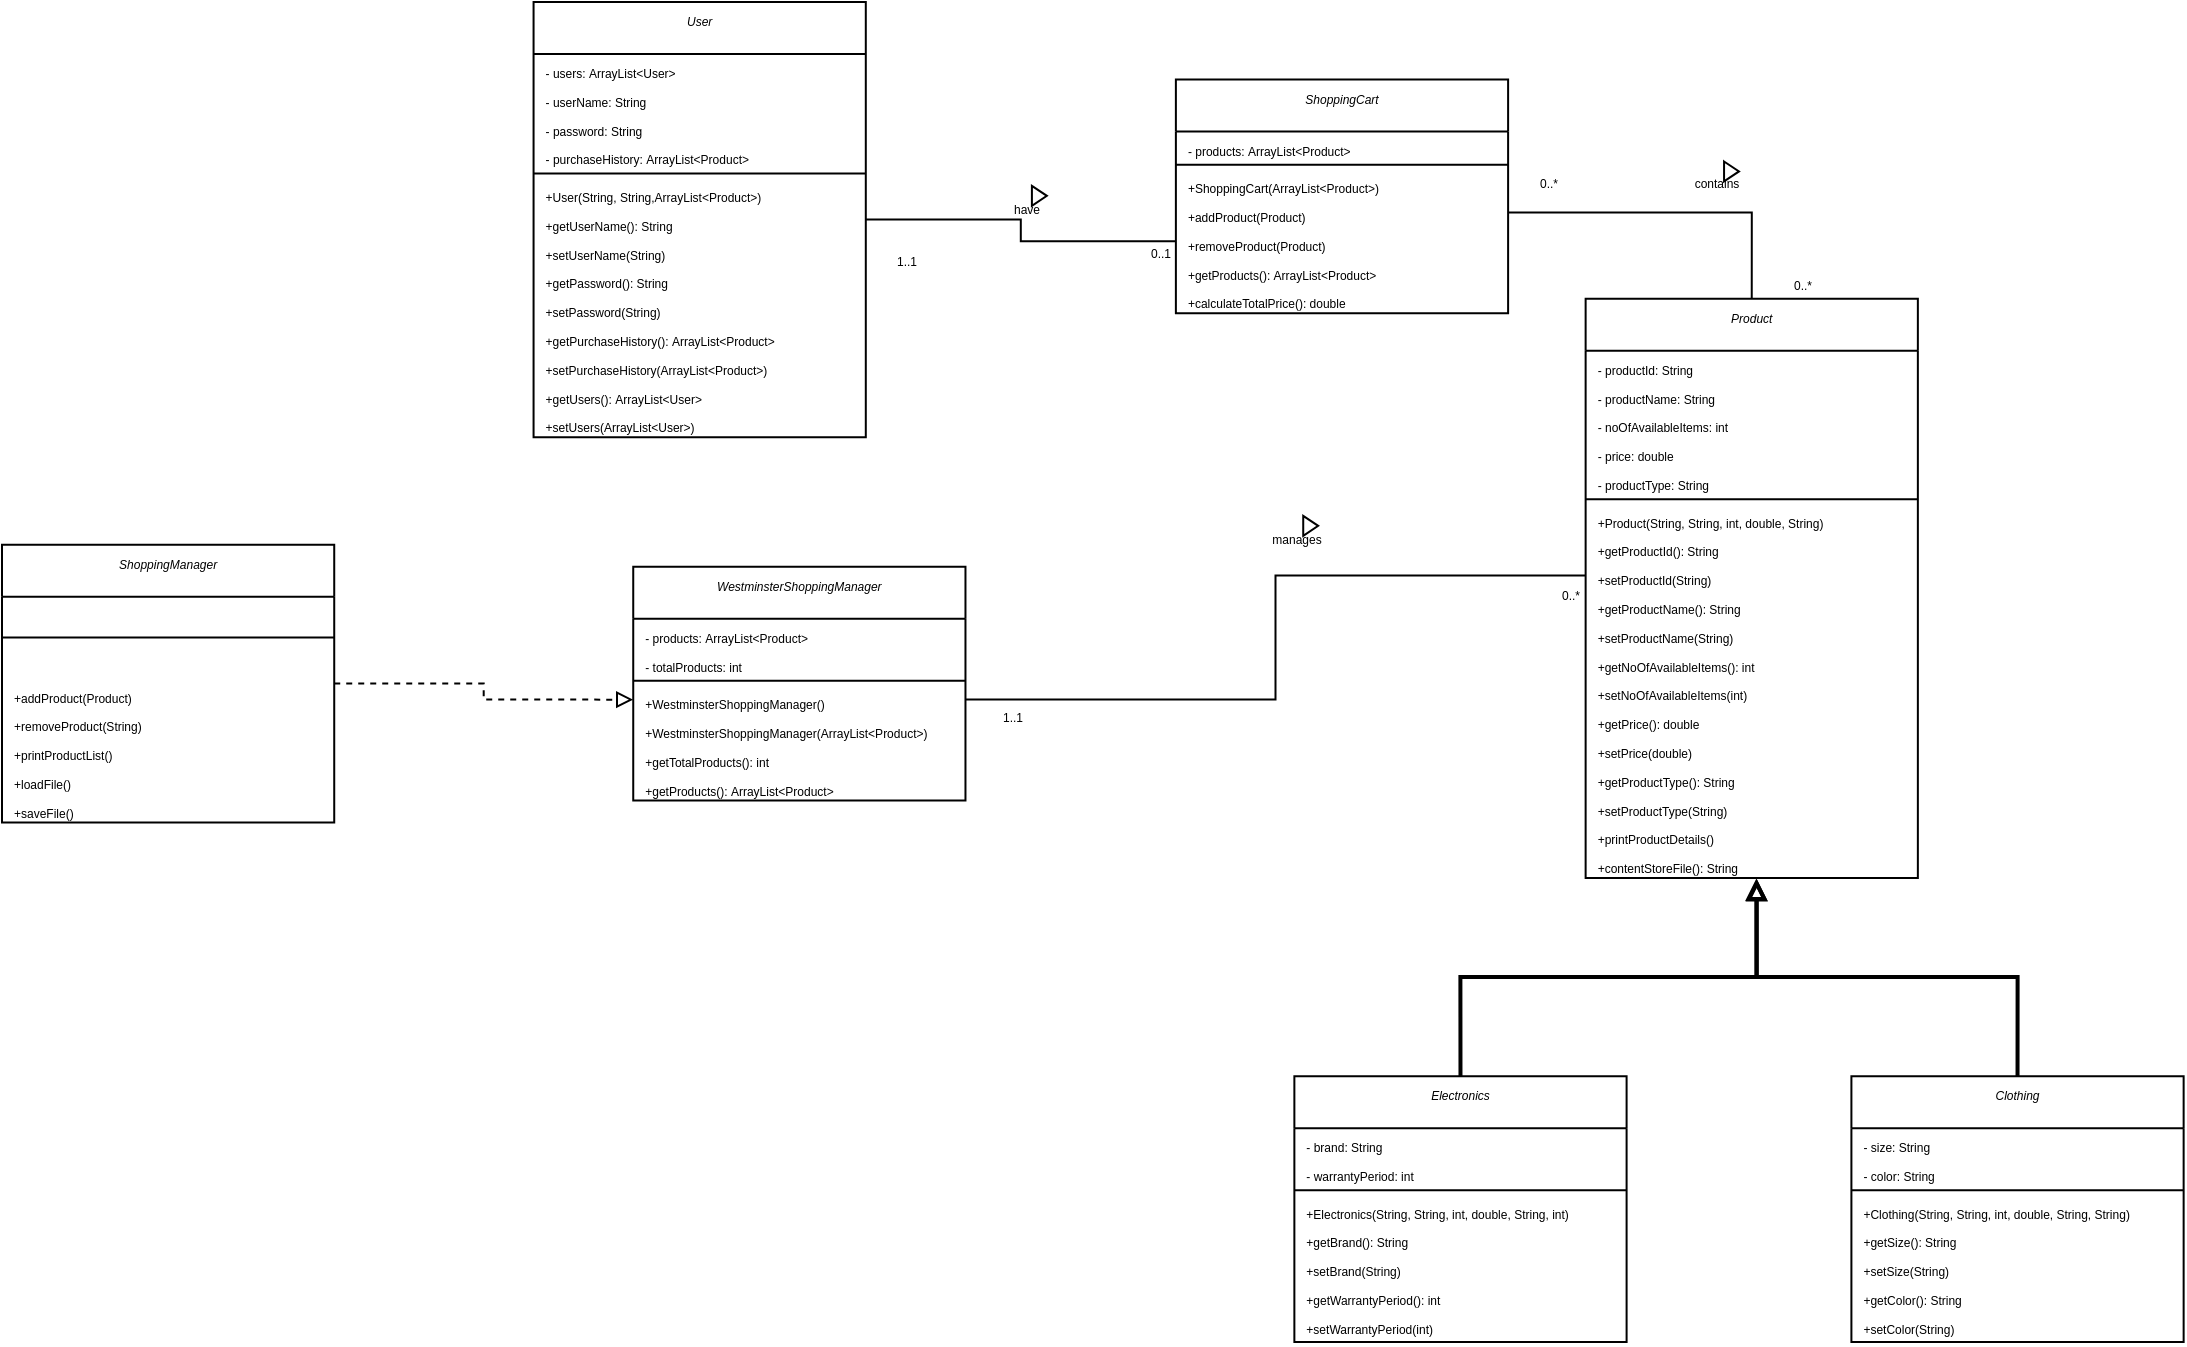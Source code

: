 <mxfile version="22.1.17" type="github">
  <diagram id="C5RBs43oDa-KdzZeNtuy" name="Page-1">
    <mxGraphModel dx="1810" dy="2003" grid="1" gridSize="10" guides="1" tooltips="1" connect="1" arrows="1" fold="1" page="1" pageScale="1" pageWidth="1169" pageHeight="827" math="0" shadow="0">
      <root>
        <mxCell id="WIyWlLk6GJQsqaUBKTNV-0" />
        <mxCell id="WIyWlLk6GJQsqaUBKTNV-1" parent="WIyWlLk6GJQsqaUBKTNV-0" />
        <mxCell id="lYcGLlEgrikcoU1FN13d-154" value="" style="group;fontSize=6;" vertex="1" connectable="0" parent="WIyWlLk6GJQsqaUBKTNV-1">
          <mxGeometry x="-1120" y="-1600" width="1090.82" height="670" as="geometry" />
        </mxCell>
        <mxCell id="zkfFHV4jXpPFQw0GAbJ--0" value="WestminsterShoppingManager" style="swimlane;fontStyle=2;align=center;verticalAlign=top;childLayout=stackLayout;horizontal=1;startSize=26;horizontalStack=0;resizeParent=1;resizeLast=0;collapsible=1;marginBottom=0;rounded=0;shadow=0;strokeWidth=1;fontSize=6;" parent="lYcGLlEgrikcoU1FN13d-154" vertex="1">
          <mxGeometry x="315.618" y="282.397" width="166.115" height="116.81" as="geometry">
            <mxRectangle x="230" y="140" width="160" height="26" as="alternateBounds" />
          </mxGeometry>
        </mxCell>
        <mxCell id="zkfFHV4jXpPFQw0GAbJ--1" value="- products: ArrayList&lt;Product&gt;" style="text;align=left;verticalAlign=top;spacingLeft=4;spacingRight=4;overflow=hidden;rotatable=0;points=[[0,0.5],[1,0.5]];portConstraint=eastwest;fontSize=6;" parent="zkfFHV4jXpPFQw0GAbJ--0" vertex="1">
          <mxGeometry y="26" width="166.115" height="14.397" as="geometry" />
        </mxCell>
        <mxCell id="zkfFHV4jXpPFQw0GAbJ--2" value="- totalProducts: int" style="text;align=left;verticalAlign=top;spacingLeft=4;spacingRight=4;overflow=hidden;rotatable=0;points=[[0,0.5],[1,0.5]];portConstraint=eastwest;rounded=0;shadow=0;html=0;fontSize=6;" parent="zkfFHV4jXpPFQw0GAbJ--0" vertex="1">
          <mxGeometry y="40.397" width="166.115" height="14.397" as="geometry" />
        </mxCell>
        <mxCell id="zkfFHV4jXpPFQw0GAbJ--4" value="" style="line;html=1;strokeWidth=1;align=left;verticalAlign=middle;spacingTop=-1;spacingLeft=3;spacingRight=3;rotatable=0;labelPosition=right;points=[];portConstraint=eastwest;fontSize=6;" parent="zkfFHV4jXpPFQw0GAbJ--0" vertex="1">
          <mxGeometry y="54.793" width="166.115" height="4.43" as="geometry" />
        </mxCell>
        <mxCell id="zkfFHV4jXpPFQw0GAbJ--5" value="+WestminsterShoppingManager()" style="text;align=left;verticalAlign=top;spacingLeft=4;spacingRight=4;overflow=hidden;rotatable=0;points=[[0,0.5],[1,0.5]];portConstraint=eastwest;fontSize=6;" parent="zkfFHV4jXpPFQw0GAbJ--0" vertex="1">
          <mxGeometry y="59.223" width="166.115" height="14.397" as="geometry" />
        </mxCell>
        <mxCell id="lYcGLlEgrikcoU1FN13d-0" value="+WestminsterShoppingManager(ArrayList&lt;Product&gt;)" style="text;align=left;verticalAlign=top;spacingLeft=4;spacingRight=4;overflow=hidden;rotatable=0;points=[[0,0.5],[1,0.5]];portConstraint=eastwest;fontSize=6;" vertex="1" parent="zkfFHV4jXpPFQw0GAbJ--0">
          <mxGeometry y="73.62" width="166.115" height="14.397" as="geometry" />
        </mxCell>
        <mxCell id="lYcGLlEgrikcoU1FN13d-8" value="+getTotalProducts(): int" style="text;align=left;verticalAlign=top;spacingLeft=4;spacingRight=4;overflow=hidden;rotatable=0;points=[[0,0.5],[1,0.5]];portConstraint=eastwest;fontSize=6;" vertex="1" parent="zkfFHV4jXpPFQw0GAbJ--0">
          <mxGeometry y="88.017" width="166.115" height="14.397" as="geometry" />
        </mxCell>
        <mxCell id="lYcGLlEgrikcoU1FN13d-10" value="+getProducts(): ArrayList&lt;Product&gt;" style="text;align=left;verticalAlign=top;spacingLeft=4;spacingRight=4;overflow=hidden;rotatable=0;points=[[0,0.5],[1,0.5]];portConstraint=eastwest;fontSize=6;" vertex="1" parent="zkfFHV4jXpPFQw0GAbJ--0">
          <mxGeometry y="102.413" width="166.115" height="14.397" as="geometry" />
        </mxCell>
        <mxCell id="lYcGLlEgrikcoU1FN13d-15" value="User" style="swimlane;fontStyle=2;align=center;verticalAlign=top;childLayout=stackLayout;horizontal=1;startSize=26;horizontalStack=0;resizeParent=1;resizeLast=0;collapsible=1;marginBottom=0;rounded=0;shadow=0;strokeWidth=1;fontSize=6;" vertex="1" parent="lYcGLlEgrikcoU1FN13d-154">
          <mxGeometry x="265.784" width="166.115" height="217.587" as="geometry">
            <mxRectangle x="230" y="140" width="160" height="26" as="alternateBounds" />
          </mxGeometry>
        </mxCell>
        <mxCell id="lYcGLlEgrikcoU1FN13d-16" value="- users: ArrayList&lt;User&gt;" style="text;align=left;verticalAlign=top;spacingLeft=4;spacingRight=4;overflow=hidden;rotatable=0;points=[[0,0.5],[1,0.5]];portConstraint=eastwest;fontSize=6;" vertex="1" parent="lYcGLlEgrikcoU1FN13d-15">
          <mxGeometry y="26" width="166.115" height="14.397" as="geometry" />
        </mxCell>
        <mxCell id="lYcGLlEgrikcoU1FN13d-17" value="- userName: String" style="text;align=left;verticalAlign=top;spacingLeft=4;spacingRight=4;overflow=hidden;rotatable=0;points=[[0,0.5],[1,0.5]];portConstraint=eastwest;rounded=0;shadow=0;html=0;fontSize=6;" vertex="1" parent="lYcGLlEgrikcoU1FN13d-15">
          <mxGeometry y="40.397" width="166.115" height="14.397" as="geometry" />
        </mxCell>
        <mxCell id="lYcGLlEgrikcoU1FN13d-28" value="- password: String" style="text;align=left;verticalAlign=top;spacingLeft=4;spacingRight=4;overflow=hidden;rotatable=0;points=[[0,0.5],[1,0.5]];portConstraint=eastwest;rounded=0;shadow=0;html=0;fontSize=6;" vertex="1" parent="lYcGLlEgrikcoU1FN13d-15">
          <mxGeometry y="54.793" width="166.115" height="14.397" as="geometry" />
        </mxCell>
        <mxCell id="lYcGLlEgrikcoU1FN13d-30" value="- purchaseHistory: ArrayList&lt;Product&gt;" style="text;align=left;verticalAlign=top;spacingLeft=4;spacingRight=4;overflow=hidden;rotatable=0;points=[[0,0.5],[1,0.5]];portConstraint=eastwest;fontSize=6;" vertex="1" parent="lYcGLlEgrikcoU1FN13d-15">
          <mxGeometry y="69.19" width="166.115" height="14.397" as="geometry" />
        </mxCell>
        <mxCell id="lYcGLlEgrikcoU1FN13d-18" value="" style="line;html=1;strokeWidth=1;align=left;verticalAlign=middle;spacingTop=-1;spacingLeft=3;spacingRight=3;rotatable=0;labelPosition=right;points=[];portConstraint=eastwest;fontSize=6;" vertex="1" parent="lYcGLlEgrikcoU1FN13d-15">
          <mxGeometry y="83.587" width="166.115" height="4.43" as="geometry" />
        </mxCell>
        <mxCell id="lYcGLlEgrikcoU1FN13d-20" value="+User(String, String,ArrayList&lt;Product&gt;)" style="text;align=left;verticalAlign=top;spacingLeft=4;spacingRight=4;overflow=hidden;rotatable=0;points=[[0,0.5],[1,0.5]];portConstraint=eastwest;fontSize=6;" vertex="1" parent="lYcGLlEgrikcoU1FN13d-15">
          <mxGeometry y="88.017" width="166.115" height="14.397" as="geometry" />
        </mxCell>
        <mxCell id="lYcGLlEgrikcoU1FN13d-21" value="+getUserName(): String" style="text;align=left;verticalAlign=top;spacingLeft=4;spacingRight=4;overflow=hidden;rotatable=0;points=[[0,0.5],[1,0.5]];portConstraint=eastwest;fontSize=6;" vertex="1" parent="lYcGLlEgrikcoU1FN13d-15">
          <mxGeometry y="102.413" width="166.115" height="14.397" as="geometry" />
        </mxCell>
        <mxCell id="lYcGLlEgrikcoU1FN13d-22" value="+setUserName(String)" style="text;align=left;verticalAlign=top;spacingLeft=4;spacingRight=4;overflow=hidden;rotatable=0;points=[[0,0.5],[1,0.5]];portConstraint=eastwest;fontSize=6;" vertex="1" parent="lYcGLlEgrikcoU1FN13d-15">
          <mxGeometry y="116.81" width="166.115" height="14.397" as="geometry" />
        </mxCell>
        <mxCell id="lYcGLlEgrikcoU1FN13d-31" value="+getPassword(): String" style="text;align=left;verticalAlign=top;spacingLeft=4;spacingRight=4;overflow=hidden;rotatable=0;points=[[0,0.5],[1,0.5]];portConstraint=eastwest;fontSize=6;" vertex="1" parent="lYcGLlEgrikcoU1FN13d-15">
          <mxGeometry y="131.207" width="166.115" height="14.397" as="geometry" />
        </mxCell>
        <mxCell id="lYcGLlEgrikcoU1FN13d-32" value="+setPassword(String)" style="text;align=left;verticalAlign=top;spacingLeft=4;spacingRight=4;overflow=hidden;rotatable=0;points=[[0,0.5],[1,0.5]];portConstraint=eastwest;fontSize=6;" vertex="1" parent="lYcGLlEgrikcoU1FN13d-15">
          <mxGeometry y="145.603" width="166.115" height="14.397" as="geometry" />
        </mxCell>
        <mxCell id="lYcGLlEgrikcoU1FN13d-33" value="+getPurchaseHistory(): ArrayList&lt;Product&gt;" style="text;align=left;verticalAlign=top;spacingLeft=4;spacingRight=4;overflow=hidden;rotatable=0;points=[[0,0.5],[1,0.5]];portConstraint=eastwest;fontSize=6;" vertex="1" parent="lYcGLlEgrikcoU1FN13d-15">
          <mxGeometry y="160.0" width="166.115" height="14.397" as="geometry" />
        </mxCell>
        <mxCell id="lYcGLlEgrikcoU1FN13d-34" value="+setPurchaseHistory(ArrayList&lt;Product&gt;)" style="text;align=left;verticalAlign=top;spacingLeft=4;spacingRight=4;overflow=hidden;rotatable=0;points=[[0,0.5],[1,0.5]];portConstraint=eastwest;fontSize=6;" vertex="1" parent="lYcGLlEgrikcoU1FN13d-15">
          <mxGeometry y="174.397" width="166.115" height="14.397" as="geometry" />
        </mxCell>
        <mxCell id="lYcGLlEgrikcoU1FN13d-37" value="+getUsers(): ArrayList&lt;User&gt;" style="text;align=left;verticalAlign=top;spacingLeft=4;spacingRight=4;overflow=hidden;rotatable=0;points=[[0,0.5],[1,0.5]];portConstraint=eastwest;fontSize=6;" vertex="1" parent="lYcGLlEgrikcoU1FN13d-15">
          <mxGeometry y="188.793" width="166.115" height="14.397" as="geometry" />
        </mxCell>
        <mxCell id="lYcGLlEgrikcoU1FN13d-36" value="+setUsers(ArrayList&lt;User&gt;)" style="text;align=left;verticalAlign=top;spacingLeft=4;spacingRight=4;overflow=hidden;rotatable=0;points=[[0,0.5],[1,0.5]];portConstraint=eastwest;fontSize=6;" vertex="1" parent="lYcGLlEgrikcoU1FN13d-15">
          <mxGeometry y="203.19" width="166.115" height="14.397" as="geometry" />
        </mxCell>
        <mxCell id="lYcGLlEgrikcoU1FN13d-137" style="edgeStyle=orthogonalEdgeStyle;rounded=0;orthogonalLoop=1;jettySize=auto;html=1;entryX=0;entryY=0.5;entryDx=0;entryDy=0;endArrow=block;endFill=0;dashed=1;fontSize=6;" edge="1" parent="lYcGLlEgrikcoU1FN13d-154" source="lYcGLlEgrikcoU1FN13d-38" target="zkfFHV4jXpPFQw0GAbJ--5">
          <mxGeometry relative="1" as="geometry" />
        </mxCell>
        <mxCell id="lYcGLlEgrikcoU1FN13d-38" value="ShoppingManager" style="swimlane;fontStyle=2;align=center;verticalAlign=top;childLayout=stackLayout;horizontal=1;startSize=26;horizontalStack=0;resizeParent=1;resizeLast=0;collapsible=1;marginBottom=0;rounded=0;shadow=0;strokeWidth=1;fontSize=6;" vertex="1" parent="lYcGLlEgrikcoU1FN13d-154">
          <mxGeometry y="271.322" width="166.115" height="138.959" as="geometry">
            <mxRectangle x="230" y="140" width="160" height="26" as="alternateBounds" />
          </mxGeometry>
        </mxCell>
        <mxCell id="lYcGLlEgrikcoU1FN13d-43" value="" style="line;html=1;strokeWidth=1;align=left;verticalAlign=middle;spacingTop=-1;spacingLeft=3;spacingRight=3;rotatable=0;labelPosition=right;points=[];portConstraint=eastwest;fontSize=6;" vertex="1" parent="lYcGLlEgrikcoU1FN13d-38">
          <mxGeometry y="26" width="166.115" height="40.975" as="geometry" />
        </mxCell>
        <mxCell id="lYcGLlEgrikcoU1FN13d-44" value="+addProduct(Product)" style="text;align=left;verticalAlign=top;spacingLeft=4;spacingRight=4;overflow=hidden;rotatable=0;points=[[0,0.5],[1,0.5]];portConstraint=eastwest;fontSize=6;" vertex="1" parent="lYcGLlEgrikcoU1FN13d-38">
          <mxGeometry y="66.975" width="166.115" height="14.397" as="geometry" />
        </mxCell>
        <mxCell id="lYcGLlEgrikcoU1FN13d-46" value="+removeProduct(String)" style="text;align=left;verticalAlign=top;spacingLeft=4;spacingRight=4;overflow=hidden;rotatable=0;points=[[0,0.5],[1,0.5]];portConstraint=eastwest;fontSize=6;" vertex="1" parent="lYcGLlEgrikcoU1FN13d-38">
          <mxGeometry y="81.372" width="166.115" height="14.397" as="geometry" />
        </mxCell>
        <mxCell id="lYcGLlEgrikcoU1FN13d-47" value="+printProductList()" style="text;align=left;verticalAlign=top;spacingLeft=4;spacingRight=4;overflow=hidden;rotatable=0;points=[[0,0.5],[1,0.5]];portConstraint=eastwest;fontSize=6;" vertex="1" parent="lYcGLlEgrikcoU1FN13d-38">
          <mxGeometry y="95.769" width="166.115" height="14.397" as="geometry" />
        </mxCell>
        <mxCell id="lYcGLlEgrikcoU1FN13d-53" value="+loadFile()" style="text;align=left;verticalAlign=top;spacingLeft=4;spacingRight=4;overflow=hidden;rotatable=0;points=[[0,0.5],[1,0.5]];portConstraint=eastwest;fontSize=6;" vertex="1" parent="lYcGLlEgrikcoU1FN13d-38">
          <mxGeometry y="110.165" width="166.115" height="14.397" as="geometry" />
        </mxCell>
        <mxCell id="lYcGLlEgrikcoU1FN13d-54" value="+saveFile()" style="text;align=left;verticalAlign=top;spacingLeft=4;spacingRight=4;overflow=hidden;rotatable=0;points=[[0,0.5],[1,0.5]];portConstraint=eastwest;fontSize=6;" vertex="1" parent="lYcGLlEgrikcoU1FN13d-38">
          <mxGeometry y="124.562" width="166.115" height="14.397" as="geometry" />
        </mxCell>
        <mxCell id="lYcGLlEgrikcoU1FN13d-55" value="ShoppingCart" style="swimlane;fontStyle=2;align=center;verticalAlign=top;childLayout=stackLayout;horizontal=1;startSize=26;horizontalStack=0;resizeParent=1;resizeLast=0;collapsible=1;marginBottom=0;rounded=0;shadow=0;strokeWidth=1;fontSize=6;" vertex="1" parent="lYcGLlEgrikcoU1FN13d-154">
          <mxGeometry x="586.939" y="38.76" width="166.115" height="116.81" as="geometry">
            <mxRectangle x="230" y="140" width="160" height="26" as="alternateBounds" />
          </mxGeometry>
        </mxCell>
        <mxCell id="lYcGLlEgrikcoU1FN13d-70" value="- products: ArrayList&lt;Product&gt;" style="text;align=left;verticalAlign=top;spacingLeft=4;spacingRight=4;overflow=hidden;rotatable=0;points=[[0,0.5],[1,0.5]];portConstraint=eastwest;fontSize=6;" vertex="1" parent="lYcGLlEgrikcoU1FN13d-55">
          <mxGeometry y="26" width="166.115" height="14.397" as="geometry" />
        </mxCell>
        <mxCell id="lYcGLlEgrikcoU1FN13d-60" value="" style="line;html=1;strokeWidth=1;align=left;verticalAlign=middle;spacingTop=-1;spacingLeft=3;spacingRight=3;rotatable=0;labelPosition=right;points=[];portConstraint=eastwest;fontSize=6;" vertex="1" parent="lYcGLlEgrikcoU1FN13d-55">
          <mxGeometry y="40.397" width="166.115" height="4.43" as="geometry" />
        </mxCell>
        <mxCell id="lYcGLlEgrikcoU1FN13d-61" value="+ShoppingCart(ArrayList&lt;Product&gt;)" style="text;align=left;verticalAlign=top;spacingLeft=4;spacingRight=4;overflow=hidden;rotatable=0;points=[[0,0.5],[1,0.5]];portConstraint=eastwest;fontSize=6;" vertex="1" parent="lYcGLlEgrikcoU1FN13d-55">
          <mxGeometry y="44.826" width="166.115" height="14.397" as="geometry" />
        </mxCell>
        <mxCell id="lYcGLlEgrikcoU1FN13d-62" value="+addProduct(Product)" style="text;align=left;verticalAlign=top;spacingLeft=4;spacingRight=4;overflow=hidden;rotatable=0;points=[[0,0.5],[1,0.5]];portConstraint=eastwest;fontSize=6;" vertex="1" parent="lYcGLlEgrikcoU1FN13d-55">
          <mxGeometry y="59.223" width="166.115" height="14.397" as="geometry" />
        </mxCell>
        <mxCell id="lYcGLlEgrikcoU1FN13d-71" value="+removeProduct(Product)" style="text;align=left;verticalAlign=top;spacingLeft=4;spacingRight=4;overflow=hidden;rotatable=0;points=[[0,0.5],[1,0.5]];portConstraint=eastwest;fontSize=6;" vertex="1" parent="lYcGLlEgrikcoU1FN13d-55">
          <mxGeometry y="73.62" width="166.115" height="14.397" as="geometry" />
        </mxCell>
        <mxCell id="lYcGLlEgrikcoU1FN13d-72" value="+getProducts(): ArrayList&lt;Product&gt;" style="text;align=left;verticalAlign=top;spacingLeft=4;spacingRight=4;overflow=hidden;rotatable=0;points=[[0,0.5],[1,0.5]];portConstraint=eastwest;fontSize=6;" vertex="1" parent="lYcGLlEgrikcoU1FN13d-55">
          <mxGeometry y="88.017" width="166.115" height="14.397" as="geometry" />
        </mxCell>
        <mxCell id="lYcGLlEgrikcoU1FN13d-64" value="+calculateTotalPrice(): double" style="text;align=left;verticalAlign=top;spacingLeft=4;spacingRight=4;overflow=hidden;rotatable=0;points=[[0,0.5],[1,0.5]];portConstraint=eastwest;fontSize=6;" vertex="1" parent="lYcGLlEgrikcoU1FN13d-55">
          <mxGeometry y="102.413" width="166.115" height="14.397" as="geometry" />
        </mxCell>
        <mxCell id="lYcGLlEgrikcoU1FN13d-138" style="edgeStyle=orthogonalEdgeStyle;rounded=0;orthogonalLoop=1;jettySize=auto;html=1;entryX=0;entryY=0.5;entryDx=0;entryDy=0;endArrow=none;endFill=0;fontSize=6;" edge="1" parent="lYcGLlEgrikcoU1FN13d-154" source="lYcGLlEgrikcoU1FN13d-15" target="lYcGLlEgrikcoU1FN13d-71">
          <mxGeometry relative="1" as="geometry" />
        </mxCell>
        <mxCell id="lYcGLlEgrikcoU1FN13d-73" value="Product" style="swimlane;fontStyle=2;align=center;verticalAlign=top;childLayout=stackLayout;horizontal=1;startSize=26;horizontalStack=0;resizeParent=1;resizeLast=0;collapsible=1;marginBottom=0;rounded=0;shadow=0;strokeWidth=1;fontSize=6;" vertex="1" parent="lYcGLlEgrikcoU1FN13d-154">
          <mxGeometry x="791.814" y="148.397" width="166.115" height="289.57" as="geometry">
            <mxRectangle x="230" y="140" width="160" height="26" as="alternateBounds" />
          </mxGeometry>
        </mxCell>
        <mxCell id="lYcGLlEgrikcoU1FN13d-75" value="- productId: String" style="text;align=left;verticalAlign=top;spacingLeft=4;spacingRight=4;overflow=hidden;rotatable=0;points=[[0,0.5],[1,0.5]];portConstraint=eastwest;rounded=0;shadow=0;html=0;fontSize=6;" vertex="1" parent="lYcGLlEgrikcoU1FN13d-73">
          <mxGeometry y="26" width="166.115" height="14.397" as="geometry" />
        </mxCell>
        <mxCell id="lYcGLlEgrikcoU1FN13d-76" value="- productName: String" style="text;align=left;verticalAlign=top;spacingLeft=4;spacingRight=4;overflow=hidden;rotatable=0;points=[[0,0.5],[1,0.5]];portConstraint=eastwest;rounded=0;shadow=0;html=0;fontSize=6;" vertex="1" parent="lYcGLlEgrikcoU1FN13d-73">
          <mxGeometry y="40.397" width="166.115" height="14.397" as="geometry" />
        </mxCell>
        <mxCell id="lYcGLlEgrikcoU1FN13d-88" value="- noOfAvailableItems: int" style="text;align=left;verticalAlign=top;spacingLeft=4;spacingRight=4;overflow=hidden;rotatable=0;points=[[0,0.5],[1,0.5]];portConstraint=eastwest;rounded=0;shadow=0;html=0;fontSize=6;" vertex="1" parent="lYcGLlEgrikcoU1FN13d-73">
          <mxGeometry y="54.793" width="166.115" height="14.397" as="geometry" />
        </mxCell>
        <mxCell id="lYcGLlEgrikcoU1FN13d-89" value="- price: double" style="text;align=left;verticalAlign=top;spacingLeft=4;spacingRight=4;overflow=hidden;rotatable=0;points=[[0,0.5],[1,0.5]];portConstraint=eastwest;rounded=0;shadow=0;html=0;fontSize=6;" vertex="1" parent="lYcGLlEgrikcoU1FN13d-73">
          <mxGeometry y="69.19" width="166.115" height="14.397" as="geometry" />
        </mxCell>
        <mxCell id="lYcGLlEgrikcoU1FN13d-90" value="- productType: String" style="text;align=left;verticalAlign=top;spacingLeft=4;spacingRight=4;overflow=hidden;rotatable=0;points=[[0,0.5],[1,0.5]];portConstraint=eastwest;rounded=0;shadow=0;html=0;fontSize=6;" vertex="1" parent="lYcGLlEgrikcoU1FN13d-73">
          <mxGeometry y="83.587" width="166.115" height="14.397" as="geometry" />
        </mxCell>
        <mxCell id="lYcGLlEgrikcoU1FN13d-78" value="" style="line;html=1;strokeWidth=1;align=left;verticalAlign=middle;spacingTop=-1;spacingLeft=3;spacingRight=3;rotatable=0;labelPosition=right;points=[];portConstraint=eastwest;fontSize=6;" vertex="1" parent="lYcGLlEgrikcoU1FN13d-73">
          <mxGeometry y="97.983" width="166.115" height="4.43" as="geometry" />
        </mxCell>
        <mxCell id="lYcGLlEgrikcoU1FN13d-79" value="+Product(String, String, int, double, String)" style="text;align=left;verticalAlign=top;spacingLeft=4;spacingRight=4;overflow=hidden;rotatable=0;points=[[0,0.5],[1,0.5]];portConstraint=eastwest;fontSize=6;" vertex="1" parent="lYcGLlEgrikcoU1FN13d-73">
          <mxGeometry y="102.413" width="166.115" height="14.397" as="geometry" />
        </mxCell>
        <mxCell id="lYcGLlEgrikcoU1FN13d-80" value="+getProductId(): String" style="text;align=left;verticalAlign=top;spacingLeft=4;spacingRight=4;overflow=hidden;rotatable=0;points=[[0,0.5],[1,0.5]];portConstraint=eastwest;fontSize=6;" vertex="1" parent="lYcGLlEgrikcoU1FN13d-73">
          <mxGeometry y="116.81" width="166.115" height="14.397" as="geometry" />
        </mxCell>
        <mxCell id="lYcGLlEgrikcoU1FN13d-81" value="+setProductId(String)" style="text;align=left;verticalAlign=top;spacingLeft=4;spacingRight=4;overflow=hidden;rotatable=0;points=[[0,0.5],[1,0.5]];portConstraint=eastwest;fontSize=6;" vertex="1" parent="lYcGLlEgrikcoU1FN13d-73">
          <mxGeometry y="131.207" width="166.115" height="14.397" as="geometry" />
        </mxCell>
        <mxCell id="lYcGLlEgrikcoU1FN13d-92" value="+getProductName(): String" style="text;align=left;verticalAlign=top;spacingLeft=4;spacingRight=4;overflow=hidden;rotatable=0;points=[[0,0.5],[1,0.5]];portConstraint=eastwest;fontSize=6;" vertex="1" parent="lYcGLlEgrikcoU1FN13d-73">
          <mxGeometry y="145.603" width="166.115" height="14.397" as="geometry" />
        </mxCell>
        <mxCell id="lYcGLlEgrikcoU1FN13d-91" value="+setProductName(String)" style="text;align=left;verticalAlign=top;spacingLeft=4;spacingRight=4;overflow=hidden;rotatable=0;points=[[0,0.5],[1,0.5]];portConstraint=eastwest;fontSize=6;" vertex="1" parent="lYcGLlEgrikcoU1FN13d-73">
          <mxGeometry y="160.0" width="166.115" height="14.397" as="geometry" />
        </mxCell>
        <mxCell id="lYcGLlEgrikcoU1FN13d-93" value="+getNoOfAvailableItems(): int" style="text;align=left;verticalAlign=top;spacingLeft=4;spacingRight=4;overflow=hidden;rotatable=0;points=[[0,0.5],[1,0.5]];portConstraint=eastwest;fontSize=6;" vertex="1" parent="lYcGLlEgrikcoU1FN13d-73">
          <mxGeometry y="174.397" width="166.115" height="14.397" as="geometry" />
        </mxCell>
        <mxCell id="lYcGLlEgrikcoU1FN13d-96" value="+setNoOfAvailableItems(int)" style="text;align=left;verticalAlign=top;spacingLeft=4;spacingRight=4;overflow=hidden;rotatable=0;points=[[0,0.5],[1,0.5]];portConstraint=eastwest;fontSize=6;" vertex="1" parent="lYcGLlEgrikcoU1FN13d-73">
          <mxGeometry y="188.793" width="166.115" height="14.397" as="geometry" />
        </mxCell>
        <mxCell id="lYcGLlEgrikcoU1FN13d-98" value="+getPrice(): double" style="text;align=left;verticalAlign=top;spacingLeft=4;spacingRight=4;overflow=hidden;rotatable=0;points=[[0,0.5],[1,0.5]];portConstraint=eastwest;fontSize=6;" vertex="1" parent="lYcGLlEgrikcoU1FN13d-73">
          <mxGeometry y="203.19" width="166.115" height="14.397" as="geometry" />
        </mxCell>
        <mxCell id="lYcGLlEgrikcoU1FN13d-97" value="+setPrice(double)" style="text;align=left;verticalAlign=top;spacingLeft=4;spacingRight=4;overflow=hidden;rotatable=0;points=[[0,0.5],[1,0.5]];portConstraint=eastwest;fontSize=6;" vertex="1" parent="lYcGLlEgrikcoU1FN13d-73">
          <mxGeometry y="217.587" width="166.115" height="14.397" as="geometry" />
        </mxCell>
        <mxCell id="lYcGLlEgrikcoU1FN13d-100" value="+getProductType(): String" style="text;align=left;verticalAlign=top;spacingLeft=4;spacingRight=4;overflow=hidden;rotatable=0;points=[[0,0.5],[1,0.5]];portConstraint=eastwest;fontSize=6;" vertex="1" parent="lYcGLlEgrikcoU1FN13d-73">
          <mxGeometry y="231.983" width="166.115" height="14.397" as="geometry" />
        </mxCell>
        <mxCell id="lYcGLlEgrikcoU1FN13d-99" value="+setProductType(String)" style="text;align=left;verticalAlign=top;spacingLeft=4;spacingRight=4;overflow=hidden;rotatable=0;points=[[0,0.5],[1,0.5]];portConstraint=eastwest;fontSize=6;" vertex="1" parent="lYcGLlEgrikcoU1FN13d-73">
          <mxGeometry y="246.38" width="166.115" height="14.397" as="geometry" />
        </mxCell>
        <mxCell id="lYcGLlEgrikcoU1FN13d-101" value="+printProductDetails()" style="text;align=left;verticalAlign=top;spacingLeft=4;spacingRight=4;overflow=hidden;rotatable=0;points=[[0,0.5],[1,0.5]];portConstraint=eastwest;fontSize=6;" vertex="1" parent="lYcGLlEgrikcoU1FN13d-73">
          <mxGeometry y="260.777" width="166.115" height="14.397" as="geometry" />
        </mxCell>
        <mxCell id="lYcGLlEgrikcoU1FN13d-102" value="+contentStoreFile(): String" style="text;align=left;verticalAlign=top;spacingLeft=4;spacingRight=4;overflow=hidden;rotatable=0;points=[[0,0.5],[1,0.5]];portConstraint=eastwest;fontSize=6;" vertex="1" parent="lYcGLlEgrikcoU1FN13d-73">
          <mxGeometry y="275.174" width="166.115" height="14.397" as="geometry" />
        </mxCell>
        <mxCell id="lYcGLlEgrikcoU1FN13d-103" value="Electronics" style="swimlane;fontStyle=2;align=center;verticalAlign=top;childLayout=stackLayout;horizontal=1;startSize=26;horizontalStack=0;resizeParent=1;resizeLast=0;collapsible=1;marginBottom=0;rounded=0;shadow=0;strokeWidth=1;fontSize=6;" vertex="1" parent="lYcGLlEgrikcoU1FN13d-154">
          <mxGeometry x="646.186" y="537.107" width="166.115" height="132.893" as="geometry">
            <mxRectangle x="230" y="140" width="160" height="26" as="alternateBounds" />
          </mxGeometry>
        </mxCell>
        <mxCell id="lYcGLlEgrikcoU1FN13d-104" value="- brand: String" style="text;align=left;verticalAlign=top;spacingLeft=4;spacingRight=4;overflow=hidden;rotatable=0;points=[[0,0.5],[1,0.5]];portConstraint=eastwest;rounded=0;shadow=0;html=0;fontSize=6;" vertex="1" parent="lYcGLlEgrikcoU1FN13d-103">
          <mxGeometry y="26" width="166.115" height="14.397" as="geometry" />
        </mxCell>
        <mxCell id="lYcGLlEgrikcoU1FN13d-106" value="- warrantyPeriod: int" style="text;align=left;verticalAlign=top;spacingLeft=4;spacingRight=4;overflow=hidden;rotatable=0;points=[[0,0.5],[1,0.5]];portConstraint=eastwest;rounded=0;shadow=0;html=0;fontSize=6;" vertex="1" parent="lYcGLlEgrikcoU1FN13d-103">
          <mxGeometry y="40.397" width="166.115" height="14.397" as="geometry" />
        </mxCell>
        <mxCell id="lYcGLlEgrikcoU1FN13d-109" value="" style="line;html=1;strokeWidth=1;align=left;verticalAlign=middle;spacingTop=-1;spacingLeft=3;spacingRight=3;rotatable=0;labelPosition=right;points=[];portConstraint=eastwest;fontSize=6;" vertex="1" parent="lYcGLlEgrikcoU1FN13d-103">
          <mxGeometry y="54.793" width="166.115" height="4.43" as="geometry" />
        </mxCell>
        <mxCell id="lYcGLlEgrikcoU1FN13d-110" value="+Electronics(String, String, int, double, String, int)" style="text;align=left;verticalAlign=top;spacingLeft=4;spacingRight=4;overflow=hidden;rotatable=0;points=[[0,0.5],[1,0.5]];portConstraint=eastwest;fontSize=6;" vertex="1" parent="lYcGLlEgrikcoU1FN13d-103">
          <mxGeometry y="59.223" width="166.115" height="14.397" as="geometry" />
        </mxCell>
        <mxCell id="lYcGLlEgrikcoU1FN13d-111" value="+getBrand(): String" style="text;align=left;verticalAlign=top;spacingLeft=4;spacingRight=4;overflow=hidden;rotatable=0;points=[[0,0.5],[1,0.5]];portConstraint=eastwest;fontSize=6;" vertex="1" parent="lYcGLlEgrikcoU1FN13d-103">
          <mxGeometry y="73.62" width="166.115" height="14.397" as="geometry" />
        </mxCell>
        <mxCell id="lYcGLlEgrikcoU1FN13d-112" value="+setBrand(String)" style="text;align=left;verticalAlign=top;spacingLeft=4;spacingRight=4;overflow=hidden;rotatable=0;points=[[0,0.5],[1,0.5]];portConstraint=eastwest;fontSize=6;" vertex="1" parent="lYcGLlEgrikcoU1FN13d-103">
          <mxGeometry y="88.017" width="166.115" height="14.397" as="geometry" />
        </mxCell>
        <mxCell id="lYcGLlEgrikcoU1FN13d-115" value="+getWarrantyPeriod(): int" style="text;align=left;verticalAlign=top;spacingLeft=4;spacingRight=4;overflow=hidden;rotatable=0;points=[[0,0.5],[1,0.5]];portConstraint=eastwest;fontSize=6;" vertex="1" parent="lYcGLlEgrikcoU1FN13d-103">
          <mxGeometry y="102.413" width="166.115" height="14.397" as="geometry" />
        </mxCell>
        <mxCell id="lYcGLlEgrikcoU1FN13d-116" value="+setWarrantyPeriod(int)" style="text;align=left;verticalAlign=top;spacingLeft=4;spacingRight=4;overflow=hidden;rotatable=0;points=[[0,0.5],[1,0.5]];portConstraint=eastwest;fontSize=6;" vertex="1" parent="lYcGLlEgrikcoU1FN13d-103">
          <mxGeometry y="116.81" width="166.115" height="14.397" as="geometry" />
        </mxCell>
        <mxCell id="lYcGLlEgrikcoU1FN13d-123" value="Clothing" style="swimlane;fontStyle=2;align=center;verticalAlign=top;childLayout=stackLayout;horizontal=1;startSize=26;horizontalStack=0;resizeParent=1;resizeLast=0;collapsible=1;marginBottom=0;rounded=0;shadow=0;strokeWidth=1;fontSize=6;" vertex="1" parent="lYcGLlEgrikcoU1FN13d-154">
          <mxGeometry x="924.705" y="537.107" width="166.115" height="132.893" as="geometry">
            <mxRectangle x="230" y="140" width="160" height="26" as="alternateBounds" />
          </mxGeometry>
        </mxCell>
        <mxCell id="lYcGLlEgrikcoU1FN13d-124" value="- size: String" style="text;align=left;verticalAlign=top;spacingLeft=4;spacingRight=4;overflow=hidden;rotatable=0;points=[[0,0.5],[1,0.5]];portConstraint=eastwest;rounded=0;shadow=0;html=0;fontSize=6;" vertex="1" parent="lYcGLlEgrikcoU1FN13d-123">
          <mxGeometry y="26" width="166.115" height="14.397" as="geometry" />
        </mxCell>
        <mxCell id="lYcGLlEgrikcoU1FN13d-132" value="- color: String" style="text;align=left;verticalAlign=top;spacingLeft=4;spacingRight=4;overflow=hidden;rotatable=0;points=[[0,0.5],[1,0.5]];portConstraint=eastwest;rounded=0;shadow=0;html=0;fontSize=6;" vertex="1" parent="lYcGLlEgrikcoU1FN13d-123">
          <mxGeometry y="40.397" width="166.115" height="14.397" as="geometry" />
        </mxCell>
        <mxCell id="lYcGLlEgrikcoU1FN13d-126" value="" style="line;html=1;strokeWidth=1;align=left;verticalAlign=middle;spacingTop=-1;spacingLeft=3;spacingRight=3;rotatable=0;labelPosition=right;points=[];portConstraint=eastwest;fontSize=6;" vertex="1" parent="lYcGLlEgrikcoU1FN13d-123">
          <mxGeometry y="54.793" width="166.115" height="4.43" as="geometry" />
        </mxCell>
        <mxCell id="lYcGLlEgrikcoU1FN13d-127" value="+Clothing(String, String, int, double, String, String)" style="text;align=left;verticalAlign=top;spacingLeft=4;spacingRight=4;overflow=hidden;rotatable=0;points=[[0,0.5],[1,0.5]];portConstraint=eastwest;fontSize=6;" vertex="1" parent="lYcGLlEgrikcoU1FN13d-123">
          <mxGeometry y="59.223" width="166.115" height="14.397" as="geometry" />
        </mxCell>
        <mxCell id="lYcGLlEgrikcoU1FN13d-128" value="+getSize(): String" style="text;align=left;verticalAlign=top;spacingLeft=4;spacingRight=4;overflow=hidden;rotatable=0;points=[[0,0.5],[1,0.5]];portConstraint=eastwest;fontSize=6;" vertex="1" parent="lYcGLlEgrikcoU1FN13d-123">
          <mxGeometry y="73.62" width="166.115" height="14.397" as="geometry" />
        </mxCell>
        <mxCell id="lYcGLlEgrikcoU1FN13d-129" value="+setSize(String)" style="text;align=left;verticalAlign=top;spacingLeft=4;spacingRight=4;overflow=hidden;rotatable=0;points=[[0,0.5],[1,0.5]];portConstraint=eastwest;fontSize=6;" vertex="1" parent="lYcGLlEgrikcoU1FN13d-123">
          <mxGeometry y="88.017" width="166.115" height="14.397" as="geometry" />
        </mxCell>
        <mxCell id="lYcGLlEgrikcoU1FN13d-133" value="+getColor(): String" style="text;align=left;verticalAlign=top;spacingLeft=4;spacingRight=4;overflow=hidden;rotatable=0;points=[[0,0.5],[1,0.5]];portConstraint=eastwest;fontSize=6;" vertex="1" parent="lYcGLlEgrikcoU1FN13d-123">
          <mxGeometry y="102.413" width="166.115" height="14.397" as="geometry" />
        </mxCell>
        <mxCell id="lYcGLlEgrikcoU1FN13d-134" value="+setColor(String)" style="text;align=left;verticalAlign=top;spacingLeft=4;spacingRight=4;overflow=hidden;rotatable=0;points=[[0,0.5],[1,0.5]];portConstraint=eastwest;fontSize=6;" vertex="1" parent="lYcGLlEgrikcoU1FN13d-123">
          <mxGeometry y="116.81" width="166.115" height="14.397" as="geometry" />
        </mxCell>
        <mxCell id="lYcGLlEgrikcoU1FN13d-135" value="" style="endArrow=block;html=1;strokeWidth=2;rounded=0;entryX=0.515;entryY=1.038;entryDx=0;entryDy=0;entryPerimeter=0;endFill=0;exitX=0.5;exitY=0;exitDx=0;exitDy=0;edgeStyle=orthogonalEdgeStyle;fontSize=6;" edge="1" parent="lYcGLlEgrikcoU1FN13d-154" source="lYcGLlEgrikcoU1FN13d-103" target="lYcGLlEgrikcoU1FN13d-102">
          <mxGeometry width="50" height="50" relative="1" as="geometry">
            <mxPoint x="813.962" y="509.421" as="sourcePoint" />
            <mxPoint x="841.648" y="481.736" as="targetPoint" />
          </mxGeometry>
        </mxCell>
        <mxCell id="lYcGLlEgrikcoU1FN13d-136" value="" style="endArrow=block;html=1;strokeWidth=2;rounded=0;entryX=0.514;entryY=1.019;entryDx=0;entryDy=0;entryPerimeter=0;endFill=0;exitX=0.5;exitY=0;exitDx=0;exitDy=0;edgeStyle=orthogonalEdgeStyle;fontSize=6;" edge="1" parent="lYcGLlEgrikcoU1FN13d-154" source="lYcGLlEgrikcoU1FN13d-123" target="lYcGLlEgrikcoU1FN13d-102">
          <mxGeometry width="50" height="50" relative="1" as="geometry">
            <mxPoint x="734.781" y="542.645" as="sourcePoint" />
            <mxPoint x="883.177" y="432.455" as="targetPoint" />
          </mxGeometry>
        </mxCell>
        <mxCell id="lYcGLlEgrikcoU1FN13d-139" value="1..1" style="text;html=1;align=center;verticalAlign=middle;resizable=0;points=[];autosize=1;strokeColor=none;fillColor=none;fontSize=6;" vertex="1" parent="lYcGLlEgrikcoU1FN13d-154">
          <mxGeometry x="436.898" y="120.174" width="30" height="20" as="geometry" />
        </mxCell>
        <mxCell id="lYcGLlEgrikcoU1FN13d-140" value="0..1" style="text;html=1;align=center;verticalAlign=middle;resizable=0;points=[];autosize=1;strokeColor=none;fillColor=none;fontSize=6;" vertex="1" parent="lYcGLlEgrikcoU1FN13d-154">
          <mxGeometry x="564.253" y="115.744" width="30" height="20" as="geometry" />
        </mxCell>
        <mxCell id="lYcGLlEgrikcoU1FN13d-141" value="have" style="text;html=1;align=center;verticalAlign=middle;resizable=0;points=[];autosize=1;strokeColor=none;fillColor=none;fontSize=6;" vertex="1" parent="lYcGLlEgrikcoU1FN13d-154">
          <mxGeometry x="492.27" y="93.595" width="40" height="20" as="geometry" />
        </mxCell>
        <mxCell id="lYcGLlEgrikcoU1FN13d-142" value="" style="triangle;whiteSpace=wrap;html=1;fontSize=6;" vertex="1" parent="lYcGLlEgrikcoU1FN13d-154">
          <mxGeometry x="514.956" y="91.917" width="7.475" height="9.967" as="geometry" />
        </mxCell>
        <mxCell id="lYcGLlEgrikcoU1FN13d-143" style="edgeStyle=orthogonalEdgeStyle;rounded=0;orthogonalLoop=1;jettySize=auto;html=1;entryX=0;entryY=0.5;entryDx=0;entryDy=0;endArrow=none;endFill=0;fontSize=6;" edge="1" parent="lYcGLlEgrikcoU1FN13d-154" source="zkfFHV4jXpPFQw0GAbJ--5" target="lYcGLlEgrikcoU1FN13d-81">
          <mxGeometry relative="1" as="geometry" />
        </mxCell>
        <mxCell id="lYcGLlEgrikcoU1FN13d-144" value="1..1" style="text;html=1;align=center;verticalAlign=middle;resizable=0;points=[];autosize=1;strokeColor=none;fillColor=none;fontSize=6;" vertex="1" parent="lYcGLlEgrikcoU1FN13d-154">
          <mxGeometry x="489.501" y="348.306" width="30" height="20" as="geometry" />
        </mxCell>
        <mxCell id="lYcGLlEgrikcoU1FN13d-145" value="0..*" style="text;html=1;align=center;verticalAlign=middle;resizable=0;points=[];autosize=1;strokeColor=none;fillColor=none;fontSize=6;" vertex="1" parent="lYcGLlEgrikcoU1FN13d-154">
          <mxGeometry x="769.128" y="287.397" width="30" height="20" as="geometry" />
        </mxCell>
        <mxCell id="lYcGLlEgrikcoU1FN13d-146" value="manages" style="text;html=1;align=center;verticalAlign=middle;resizable=0;points=[];autosize=1;strokeColor=none;fillColor=none;fontSize=6;" vertex="1" parent="lYcGLlEgrikcoU1FN13d-154">
          <mxGeometry x="621.856" y="258.603" width="50" height="20" as="geometry" />
        </mxCell>
        <mxCell id="lYcGLlEgrikcoU1FN13d-147" value="" style="triangle;whiteSpace=wrap;html=1;fontSize=6;" vertex="1" parent="lYcGLlEgrikcoU1FN13d-154">
          <mxGeometry x="650.616" y="256.926" width="7.475" height="9.967" as="geometry" />
        </mxCell>
        <mxCell id="lYcGLlEgrikcoU1FN13d-148" style="edgeStyle=orthogonalEdgeStyle;rounded=0;orthogonalLoop=1;jettySize=auto;html=1;entryX=0.5;entryY=0;entryDx=0;entryDy=0;endArrow=none;endFill=0;fontSize=6;" edge="1" parent="lYcGLlEgrikcoU1FN13d-154" source="lYcGLlEgrikcoU1FN13d-62" target="lYcGLlEgrikcoU1FN13d-73">
          <mxGeometry relative="1" as="geometry" />
        </mxCell>
        <mxCell id="lYcGLlEgrikcoU1FN13d-149" value="0..*" style="text;html=1;align=center;verticalAlign=middle;resizable=0;points=[];autosize=1;strokeColor=none;fillColor=none;fontSize=6;" vertex="1" parent="lYcGLlEgrikcoU1FN13d-154">
          <mxGeometry x="758.053" y="81.413" width="30" height="20" as="geometry" />
        </mxCell>
        <mxCell id="lYcGLlEgrikcoU1FN13d-150" value="0..*" style="text;html=1;align=center;verticalAlign=middle;resizable=0;points=[];autosize=1;strokeColor=none;fillColor=none;fontSize=6;" vertex="1" parent="lYcGLlEgrikcoU1FN13d-154">
          <mxGeometry x="885.408" y="132.355" width="30" height="20" as="geometry" />
        </mxCell>
        <mxCell id="lYcGLlEgrikcoU1FN13d-151" value="contains" style="text;html=1;align=center;verticalAlign=middle;resizable=0;points=[];autosize=1;strokeColor=none;fillColor=none;fontSize=6;" vertex="1" parent="lYcGLlEgrikcoU1FN13d-154">
          <mxGeometry x="832.268" y="81.413" width="50" height="20" as="geometry" />
        </mxCell>
        <mxCell id="lYcGLlEgrikcoU1FN13d-152" value="" style="triangle;whiteSpace=wrap;html=1;fontSize=6;" vertex="1" parent="lYcGLlEgrikcoU1FN13d-154">
          <mxGeometry x="861.028" y="79.736" width="7.475" height="9.967" as="geometry" />
        </mxCell>
      </root>
    </mxGraphModel>
  </diagram>
</mxfile>
